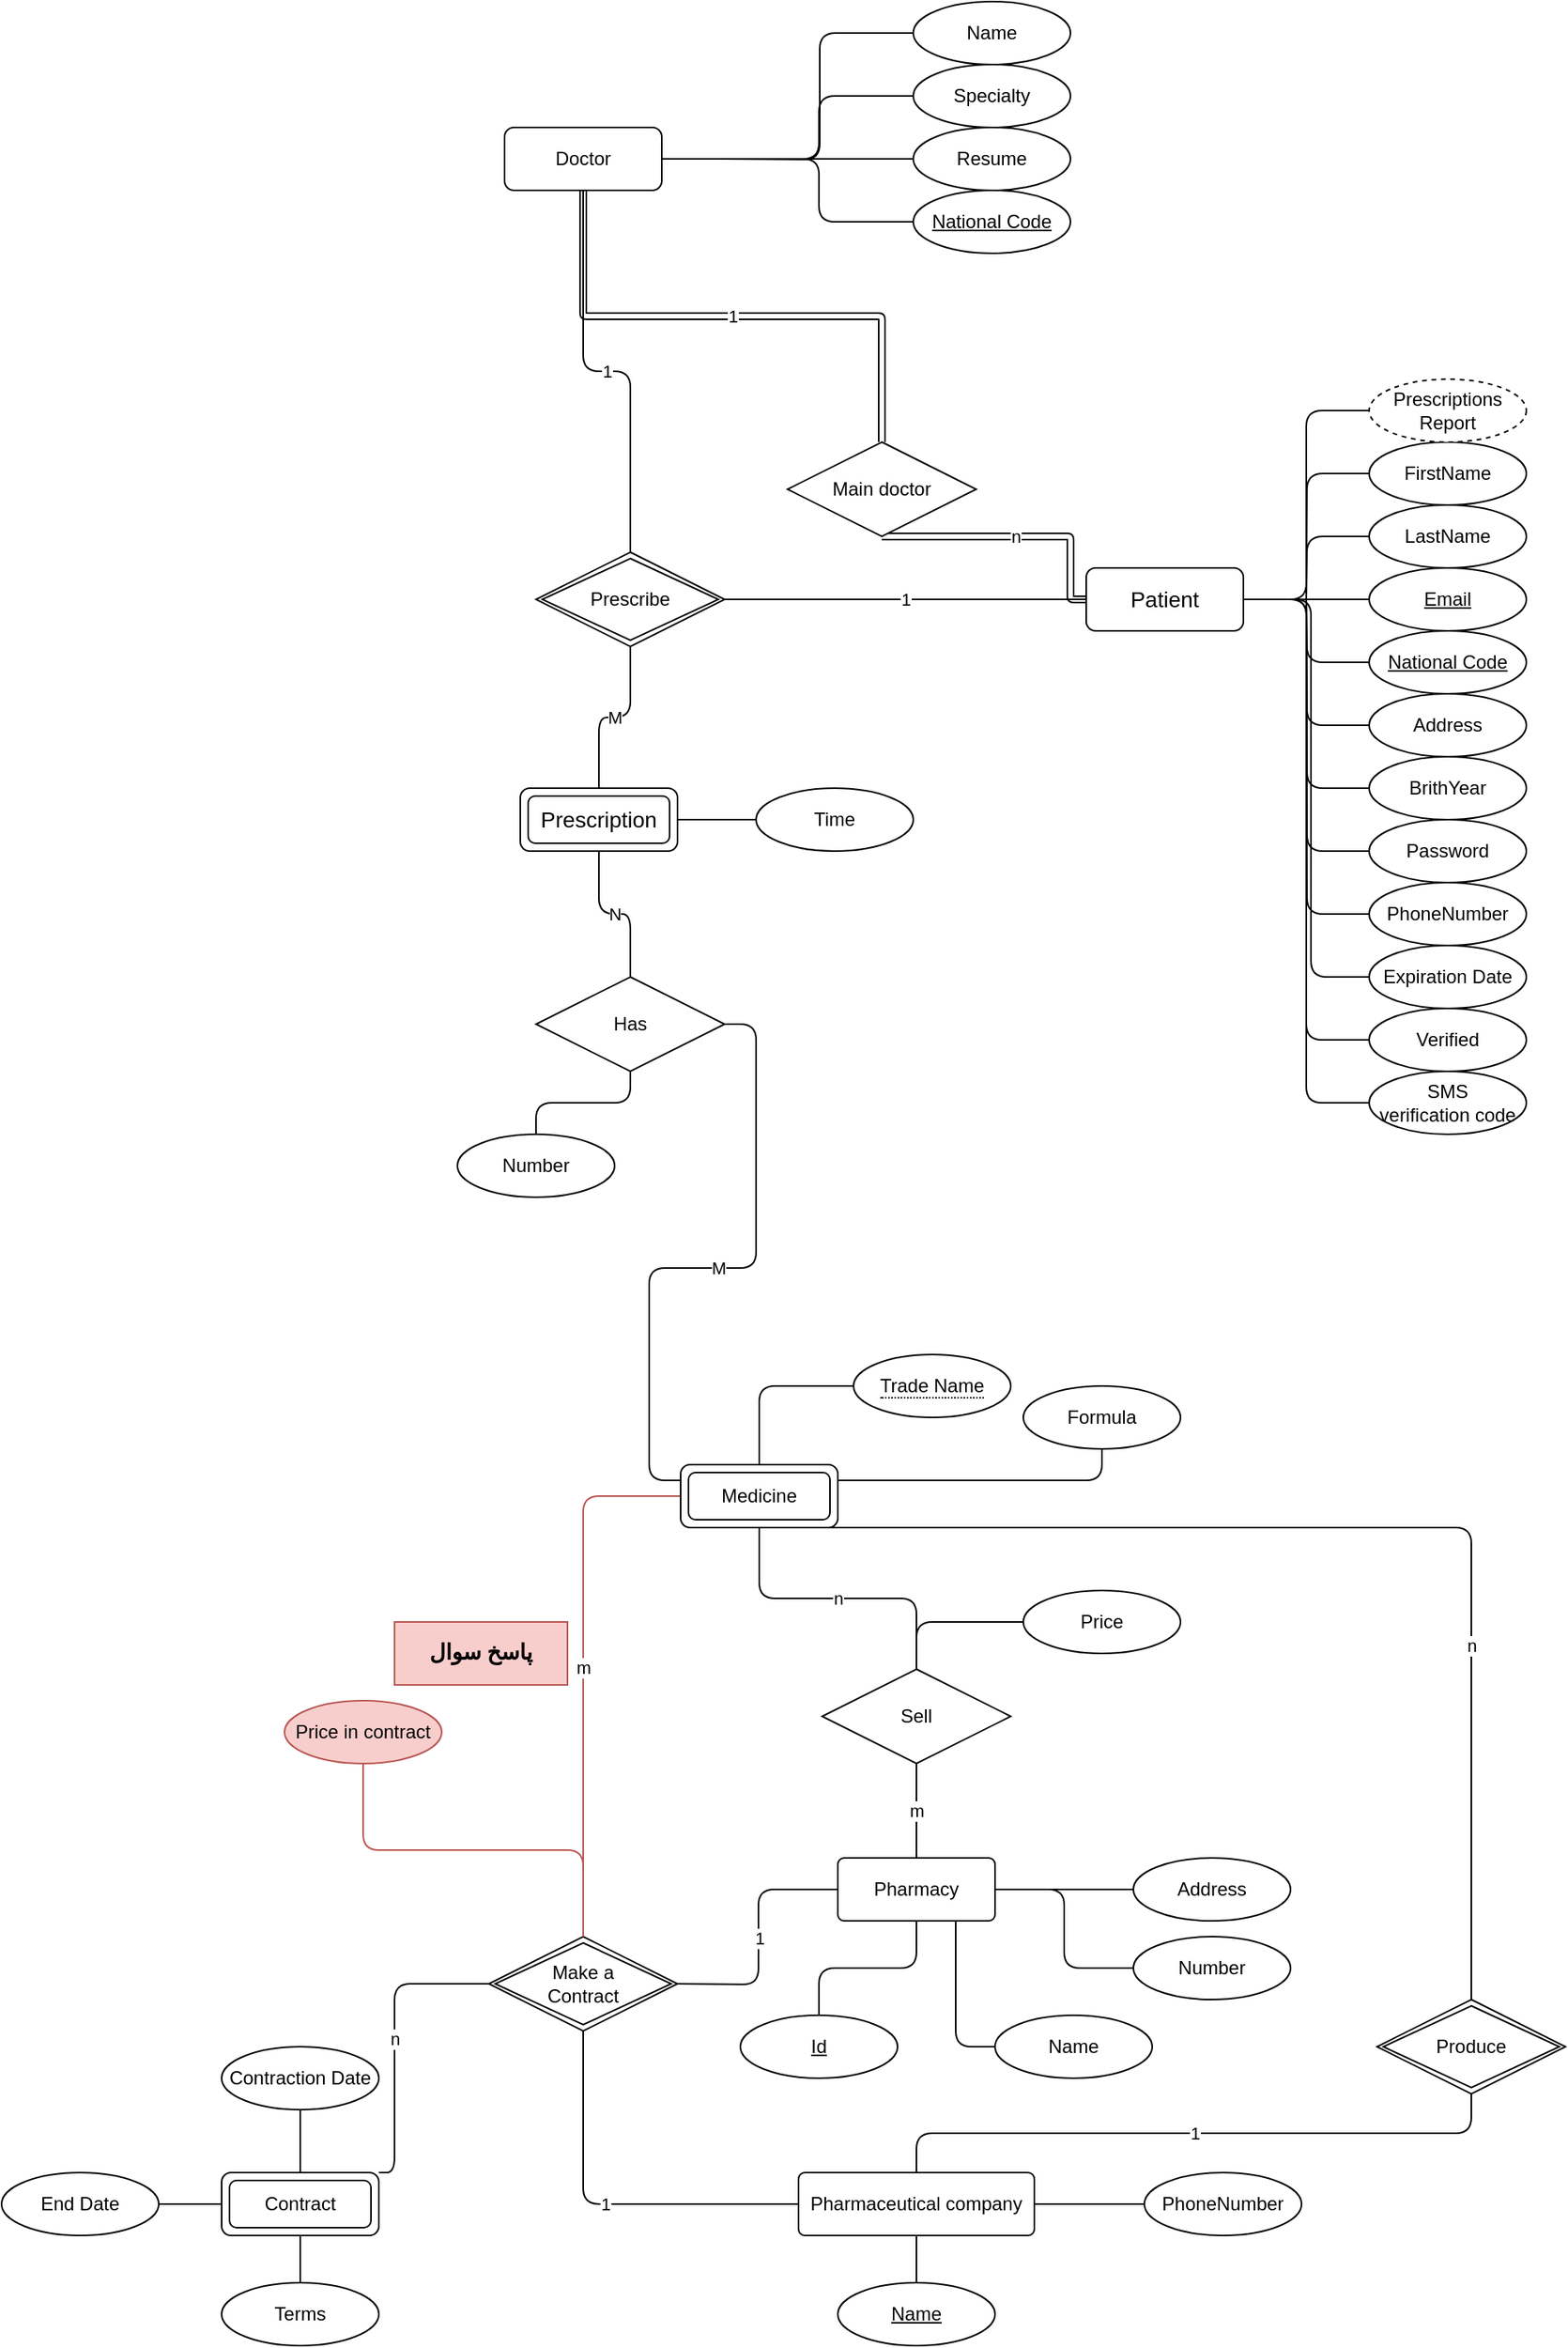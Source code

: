 <mxfile version="13.9.0" type="github">
  <diagram id="3Uqqz-HwGzEVKcPvN1r-" name="Page-1">
    <mxGraphModel dx="1048" dy="1724" grid="1" gridSize="10" guides="1" tooltips="1" connect="1" arrows="1" fold="1" page="1" pageScale="1" pageWidth="850" pageHeight="1100" math="0" shadow="0">
      <root>
        <mxCell id="0" />
        <mxCell id="1" parent="0" />
        <mxCell id="jq598GdiDPPnOHNtVYbr-6" value="1" style="edgeStyle=orthogonalEdgeStyle;rounded=1;orthogonalLoop=1;jettySize=auto;html=1;exitX=0.5;exitY=1;exitDx=0;exitDy=0;entryX=0.5;entryY=0;entryDx=0;entryDy=0;endArrow=none;endFill=0;shape=link;" parent="1" source="hf0el0mzQwPbYzdyHxui-1" target="ugaepD6y6GETPaWi6bnW-48" edge="1">
          <mxGeometry relative="1" as="geometry">
            <mxPoint x="720" y="-290" as="sourcePoint" />
          </mxGeometry>
        </mxCell>
        <mxCell id="jq598GdiDPPnOHNtVYbr-7" value="1" style="edgeStyle=orthogonalEdgeStyle;rounded=1;orthogonalLoop=1;jettySize=auto;html=1;exitX=0.5;exitY=1;exitDx=0;exitDy=0;entryX=0.5;entryY=0;entryDx=0;entryDy=0;endArrow=none;endFill=0;" parent="1" source="hf0el0mzQwPbYzdyHxui-1" target="ugaepD6y6GETPaWi6bnW-89" edge="1">
          <mxGeometry relative="1" as="geometry">
            <mxPoint x="720" y="-290" as="sourcePoint" />
          </mxGeometry>
        </mxCell>
        <mxCell id="jq598GdiDPPnOHNtVYbr-8" style="edgeStyle=orthogonalEdgeStyle;rounded=1;orthogonalLoop=1;jettySize=auto;html=1;exitX=1;exitY=0.5;exitDx=0;exitDy=0;entryX=0;entryY=0.5;entryDx=0;entryDy=0;endArrow=none;endFill=0;" parent="1" target="ugaepD6y6GETPaWi6bnW-36" edge="1">
          <mxGeometry relative="1" as="geometry">
            <mxPoint x="800" y="-350" as="sourcePoint" />
          </mxGeometry>
        </mxCell>
        <mxCell id="jq598GdiDPPnOHNtVYbr-20" style="edgeStyle=orthogonalEdgeStyle;rounded=1;orthogonalLoop=1;jettySize=auto;html=1;exitX=0;exitY=0.5;exitDx=0;exitDy=0;entryX=1;entryY=0.5;entryDx=0;entryDy=0;endArrow=none;endFill=0;" parent="1" source="ugaepD6y6GETPaWi6bnW-9" edge="1">
          <mxGeometry relative="1" as="geometry">
            <mxPoint x="1170" y="-70" as="targetPoint" />
          </mxGeometry>
        </mxCell>
        <mxCell id="ugaepD6y6GETPaWi6bnW-9" value="National Code" style="ellipse;whiteSpace=wrap;html=1;align=center;fontStyle=4;" parent="1" vertex="1">
          <mxGeometry x="1210" y="-50" width="100" height="40" as="geometry" />
        </mxCell>
        <mxCell id="jq598GdiDPPnOHNtVYbr-14" style="edgeStyle=orthogonalEdgeStyle;rounded=1;orthogonalLoop=1;jettySize=auto;html=1;exitX=0;exitY=0.5;exitDx=0;exitDy=0;entryX=1;entryY=0.5;entryDx=0;entryDy=0;endArrow=none;endFill=0;" parent="1" source="ugaepD6y6GETPaWi6bnW-10" edge="1">
          <mxGeometry relative="1" as="geometry">
            <mxPoint x="1170" y="-70" as="targetPoint" />
          </mxGeometry>
        </mxCell>
        <mxCell id="ugaepD6y6GETPaWi6bnW-10" value="FirstName" style="ellipse;whiteSpace=wrap;html=1;align=center;" parent="1" vertex="1">
          <mxGeometry x="1210" y="-170" width="100" height="40" as="geometry" />
        </mxCell>
        <mxCell id="jq598GdiDPPnOHNtVYbr-21" style="edgeStyle=orthogonalEdgeStyle;rounded=1;orthogonalLoop=1;jettySize=auto;html=1;exitX=0;exitY=0.5;exitDx=0;exitDy=0;endArrow=none;endFill=0;" parent="1" source="ugaepD6y6GETPaWi6bnW-11" edge="1">
          <mxGeometry relative="1" as="geometry">
            <mxPoint x="1170" y="-70" as="targetPoint" />
          </mxGeometry>
        </mxCell>
        <mxCell id="ugaepD6y6GETPaWi6bnW-11" value="Address" style="ellipse;whiteSpace=wrap;html=1;align=center;" parent="1" vertex="1">
          <mxGeometry x="1210" y="-10" width="100" height="40" as="geometry" />
        </mxCell>
        <mxCell id="jq598GdiDPPnOHNtVYbr-18" style="edgeStyle=orthogonalEdgeStyle;rounded=1;orthogonalLoop=1;jettySize=auto;html=1;exitX=0;exitY=0.5;exitDx=0;exitDy=0;entryX=1;entryY=0.5;entryDx=0;entryDy=0;endArrow=none;endFill=0;" parent="1" source="U2zwgw2ucsHUfjlkLK7F-1" edge="1">
          <mxGeometry relative="1" as="geometry">
            <mxPoint x="1170" y="-70" as="targetPoint" />
            <mxPoint x="1290" y="-70" as="sourcePoint" />
          </mxGeometry>
        </mxCell>
        <mxCell id="jq598GdiDPPnOHNtVYbr-17" style="edgeStyle=orthogonalEdgeStyle;rounded=1;orthogonalLoop=1;jettySize=auto;html=1;exitX=0;exitY=0.5;exitDx=0;exitDy=0;entryX=1;entryY=0.5;entryDx=0;entryDy=0;endArrow=none;endFill=0;" parent="1" source="ugaepD6y6GETPaWi6bnW-13" edge="1">
          <mxGeometry relative="1" as="geometry">
            <mxPoint x="1170" y="-70" as="targetPoint" />
          </mxGeometry>
        </mxCell>
        <mxCell id="ugaepD6y6GETPaWi6bnW-13" value="LastName" style="ellipse;whiteSpace=wrap;html=1;align=center;" parent="1" vertex="1">
          <mxGeometry x="1210" y="-130" width="100" height="40" as="geometry" />
        </mxCell>
        <mxCell id="jq598GdiDPPnOHNtVYbr-22" style="edgeStyle=orthogonalEdgeStyle;rounded=1;orthogonalLoop=1;jettySize=auto;html=1;exitX=0;exitY=0.5;exitDx=0;exitDy=0;entryX=1;entryY=0.5;entryDx=0;entryDy=0;endArrow=none;endFill=0;" parent="1" source="ugaepD6y6GETPaWi6bnW-14" edge="1">
          <mxGeometry relative="1" as="geometry">
            <mxPoint x="1170" y="-70" as="targetPoint" />
          </mxGeometry>
        </mxCell>
        <mxCell id="ugaepD6y6GETPaWi6bnW-14" value="BrithYear" style="ellipse;whiteSpace=wrap;html=1;align=center;" parent="1" vertex="1">
          <mxGeometry x="1210" y="30" width="100" height="40" as="geometry" />
        </mxCell>
        <mxCell id="jq598GdiDPPnOHNtVYbr-13" style="edgeStyle=orthogonalEdgeStyle;rounded=1;orthogonalLoop=1;jettySize=auto;html=1;exitX=0;exitY=0.5;exitDx=0;exitDy=0;entryX=1;entryY=0.5;entryDx=0;entryDy=0;endArrow=none;endFill=0;" parent="1" source="ugaepD6y6GETPaWi6bnW-35" edge="1">
          <mxGeometry relative="1" as="geometry">
            <mxPoint x="800" y="-350" as="targetPoint" />
            <Array as="points">
              <mxPoint x="860" y="-310" />
              <mxPoint x="860" y="-350" />
            </Array>
          </mxGeometry>
        </mxCell>
        <mxCell id="ugaepD6y6GETPaWi6bnW-35" value="National Code" style="ellipse;whiteSpace=wrap;html=1;align=center;fontStyle=4;" parent="1" vertex="1">
          <mxGeometry x="920" y="-330" width="100" height="40" as="geometry" />
        </mxCell>
        <mxCell id="ugaepD6y6GETPaWi6bnW-36" value="Name" style="ellipse;whiteSpace=wrap;html=1;align=center;" parent="1" vertex="1">
          <mxGeometry x="920" y="-450" width="100" height="40" as="geometry" />
        </mxCell>
        <mxCell id="ugaepD6y6GETPaWi6bnW-38" style="edgeStyle=orthogonalEdgeStyle;rounded=0;orthogonalLoop=1;jettySize=auto;html=1;exitX=0;exitY=0.5;exitDx=0;exitDy=0;entryX=1;entryY=0.5;entryDx=0;entryDy=0;strokeColor=none;" parent="1" source="ugaepD6y6GETPaWi6bnW-39" edge="1">
          <mxGeometry relative="1" as="geometry">
            <mxPoint x="830" y="-320" as="targetPoint" />
          </mxGeometry>
        </mxCell>
        <mxCell id="jq598GdiDPPnOHNtVYbr-10" style="edgeStyle=orthogonalEdgeStyle;rounded=1;orthogonalLoop=1;jettySize=auto;html=1;exitX=0;exitY=0.5;exitDx=0;exitDy=0;entryX=1;entryY=0.5;entryDx=0;entryDy=0;endArrow=none;endFill=0;" parent="1" source="ugaepD6y6GETPaWi6bnW-39" edge="1">
          <mxGeometry relative="1" as="geometry">
            <mxPoint x="800" y="-350" as="targetPoint" />
          </mxGeometry>
        </mxCell>
        <mxCell id="ugaepD6y6GETPaWi6bnW-39" value="Resume" style="ellipse;whiteSpace=wrap;html=1;align=center;" parent="1" vertex="1">
          <mxGeometry x="920" y="-370" width="100" height="40" as="geometry" />
        </mxCell>
        <mxCell id="jq598GdiDPPnOHNtVYbr-12" style="edgeStyle=orthogonalEdgeStyle;rounded=1;orthogonalLoop=1;jettySize=auto;html=1;exitX=0;exitY=0.5;exitDx=0;exitDy=0;entryX=1;entryY=0.5;entryDx=0;entryDy=0;endArrow=none;endFill=0;" parent="1" source="ugaepD6y6GETPaWi6bnW-40" edge="1">
          <mxGeometry relative="1" as="geometry">
            <mxPoint x="800" y="-350" as="targetPoint" />
            <Array as="points">
              <mxPoint x="860" y="-390" />
              <mxPoint x="860" y="-350" />
            </Array>
          </mxGeometry>
        </mxCell>
        <mxCell id="ugaepD6y6GETPaWi6bnW-40" value="Specialty" style="ellipse;whiteSpace=wrap;html=1;align=center;" parent="1" vertex="1">
          <mxGeometry x="920" y="-410" width="100" height="40" as="geometry" />
        </mxCell>
        <mxCell id="jq598GdiDPPnOHNtVYbr-5" value="n" style="edgeStyle=orthogonalEdgeStyle;rounded=1;orthogonalLoop=1;jettySize=auto;html=1;exitX=0.5;exitY=1;exitDx=0;exitDy=0;endArrow=none;endFill=0;entryX=0;entryY=0.5;entryDx=0;entryDy=0;shape=link;" parent="1" source="ugaepD6y6GETPaWi6bnW-48" target="hf0el0mzQwPbYzdyHxui-4" edge="1">
          <mxGeometry relative="1" as="geometry">
            <mxPoint x="1010" y="-70" as="targetPoint" />
            <Array as="points">
              <mxPoint x="1020" y="-110" />
              <mxPoint x="1020" y="-70" />
            </Array>
          </mxGeometry>
        </mxCell>
        <mxCell id="ugaepD6y6GETPaWi6bnW-48" value="Main doctor" style="shape=rhombus;perimeter=rhombusPerimeter;whiteSpace=wrap;html=1;align=center;" parent="1" vertex="1">
          <mxGeometry x="840" y="-170" width="120" height="60" as="geometry" />
        </mxCell>
        <mxCell id="jq598GdiDPPnOHNtVYbr-27" value="M" style="edgeStyle=orthogonalEdgeStyle;rounded=1;orthogonalLoop=1;jettySize=auto;html=1;exitX=1;exitY=0.5;exitDx=0;exitDy=0;entryX=0;entryY=0.25;entryDx=0;entryDy=0;endArrow=none;endFill=0;" parent="1" source="ugaepD6y6GETPaWi6bnW-84" target="5_9MckT21nOwtwx4yxyx-10" edge="1">
          <mxGeometry relative="1" as="geometry">
            <mxPoint x="1342" y="230" as="targetPoint" />
          </mxGeometry>
        </mxCell>
        <mxCell id="HElWgE2D9aKsv8cMoniC-4" style="edgeStyle=orthogonalEdgeStyle;rounded=1;orthogonalLoop=1;jettySize=auto;html=1;exitX=0.5;exitY=1;exitDx=0;exitDy=0;entryX=0.5;entryY=0;entryDx=0;entryDy=0;endArrow=none;endFill=0;" parent="1" source="ugaepD6y6GETPaWi6bnW-84" target="ugaepD6y6GETPaWi6bnW-100" edge="1">
          <mxGeometry relative="1" as="geometry" />
        </mxCell>
        <mxCell id="ugaepD6y6GETPaWi6bnW-84" value="Has" style="shape=rhombus;perimeter=rhombusPerimeter;whiteSpace=wrap;html=1;align=center;" parent="1" vertex="1">
          <mxGeometry x="680" y="170" width="120" height="60" as="geometry" />
        </mxCell>
        <mxCell id="jq598GdiDPPnOHNtVYbr-1" value="M" style="edgeStyle=orthogonalEdgeStyle;rounded=1;orthogonalLoop=1;jettySize=auto;html=1;exitX=0.5;exitY=1;exitDx=0;exitDy=0;entryX=0.5;entryY=0;entryDx=0;entryDy=0;endArrow=none;endFill=0;" parent="1" source="ugaepD6y6GETPaWi6bnW-89" target="TroC2VPjJruafwFXJ5In-9" edge="1">
          <mxGeometry relative="1" as="geometry" />
        </mxCell>
        <mxCell id="jq598GdiDPPnOHNtVYbr-4" value="1" style="edgeStyle=orthogonalEdgeStyle;rounded=1;orthogonalLoop=1;jettySize=auto;html=1;exitX=1;exitY=0.5;exitDx=0;exitDy=0;entryX=0;entryY=0.5;entryDx=0;entryDy=0;endArrow=none;endFill=0;" parent="1" source="ugaepD6y6GETPaWi6bnW-89" target="hf0el0mzQwPbYzdyHxui-4" edge="1">
          <mxGeometry relative="1" as="geometry">
            <mxPoint x="1010" y="-70" as="targetPoint" />
          </mxGeometry>
        </mxCell>
        <mxCell id="ugaepD6y6GETPaWi6bnW-89" value="Prescribe" style="shape=rhombus;double=1;perimeter=rhombusPerimeter;whiteSpace=wrap;html=1;align=center;" parent="1" vertex="1">
          <mxGeometry x="680" y="-100" width="120" height="60" as="geometry" />
        </mxCell>
        <mxCell id="ugaepD6y6GETPaWi6bnW-100" value="Number" style="ellipse;whiteSpace=wrap;html=1;align=center;rounded=1;shadow=0;glass=0;sketch=0;strokeColor=#000000;gradientColor=none;" parent="1" vertex="1">
          <mxGeometry x="630" y="270" width="100" height="40" as="geometry" />
        </mxCell>
        <mxCell id="YTywsoZUvdwquD--0uIc-24" value="n" style="edgeStyle=orthogonalEdgeStyle;rounded=1;orthogonalLoop=1;jettySize=auto;html=1;exitX=1;exitY=0;exitDx=0;exitDy=0;entryX=0;entryY=0.5;entryDx=0;entryDy=0;endArrow=none;endFill=0;strokeColor=#000000;" parent="1" source="YTywsoZUvdwquD--0uIc-2" target="5_9MckT21nOwtwx4yxyx-2" edge="1">
          <mxGeometry relative="1" as="geometry">
            <mxPoint x="710" y="840" as="targetPoint" />
            <Array as="points">
              <mxPoint x="590" y="930" />
              <mxPoint x="590" y="810" />
            </Array>
          </mxGeometry>
        </mxCell>
        <mxCell id="YTywsoZUvdwquD--0uIc-2" value="Contract" style="shape=ext;margin=3;double=1;whiteSpace=wrap;html=1;align=center;rounded=1;" parent="1" vertex="1">
          <mxGeometry x="480" y="930" width="100" height="40" as="geometry" />
        </mxCell>
        <mxCell id="YTywsoZUvdwquD--0uIc-4" value="" style="edgeStyle=orthogonalEdgeStyle;rounded=0;orthogonalLoop=1;jettySize=auto;html=1;endArrow=none;endFill=0;" parent="1" source="YTywsoZUvdwquD--0uIc-3" target="YTywsoZUvdwquD--0uIc-2" edge="1">
          <mxGeometry relative="1" as="geometry" />
        </mxCell>
        <mxCell id="YTywsoZUvdwquD--0uIc-3" value="Contraction Date" style="ellipse;whiteSpace=wrap;html=1;align=center;" parent="1" vertex="1">
          <mxGeometry x="480" y="850" width="100" height="40" as="geometry" />
        </mxCell>
        <mxCell id="YTywsoZUvdwquD--0uIc-6" value="" style="edgeStyle=orthogonalEdgeStyle;rounded=0;orthogonalLoop=1;jettySize=auto;html=1;endArrow=none;endFill=0;" parent="1" source="YTywsoZUvdwquD--0uIc-5" target="YTywsoZUvdwquD--0uIc-2" edge="1">
          <mxGeometry relative="1" as="geometry" />
        </mxCell>
        <mxCell id="YTywsoZUvdwquD--0uIc-5" value="&lt;div&gt;End Date&lt;/div&gt;" style="ellipse;whiteSpace=wrap;html=1;align=center;" parent="1" vertex="1">
          <mxGeometry x="340" y="930" width="100" height="40" as="geometry" />
        </mxCell>
        <mxCell id="YTywsoZUvdwquD--0uIc-9" value="" style="edgeStyle=orthogonalEdgeStyle;rounded=0;orthogonalLoop=1;jettySize=auto;html=1;endArrow=none;endFill=0;" parent="1" source="YTywsoZUvdwquD--0uIc-7" target="YTywsoZUvdwquD--0uIc-2" edge="1">
          <mxGeometry relative="1" as="geometry" />
        </mxCell>
        <mxCell id="YTywsoZUvdwquD--0uIc-7" value="Terms" style="ellipse;whiteSpace=wrap;html=1;align=center;" parent="1" vertex="1">
          <mxGeometry x="480" y="1000" width="100" height="40" as="geometry" />
        </mxCell>
        <mxCell id="YTywsoZUvdwquD--0uIc-18" value="1" style="edgeStyle=orthogonalEdgeStyle;rounded=1;orthogonalLoop=1;jettySize=auto;html=1;endArrow=none;endFill=0;entryX=0.5;entryY=1;entryDx=0;entryDy=0;" parent="1" source="YTywsoZUvdwquD--0uIc-10" target="5_9MckT21nOwtwx4yxyx-2" edge="1">
          <mxGeometry relative="1" as="geometry">
            <mxPoint x="750" y="950" as="targetPoint" />
          </mxGeometry>
        </mxCell>
        <mxCell id="YTywsoZUvdwquD--0uIc-10" value="Pharmaceutical company" style="rounded=1;arcSize=10;whiteSpace=wrap;html=1;align=center;" parent="1" vertex="1">
          <mxGeometry x="847" y="930" width="150" height="40" as="geometry" />
        </mxCell>
        <mxCell id="YTywsoZUvdwquD--0uIc-13" value="" style="edgeStyle=orthogonalEdgeStyle;rounded=0;orthogonalLoop=1;jettySize=auto;html=1;endArrow=none;endFill=0;" parent="1" source="YTywsoZUvdwquD--0uIc-11" target="YTywsoZUvdwquD--0uIc-10" edge="1">
          <mxGeometry relative="1" as="geometry" />
        </mxCell>
        <mxCell id="YTywsoZUvdwquD--0uIc-11" value="Name" style="ellipse;whiteSpace=wrap;html=1;align=center;fontStyle=4;" parent="1" vertex="1">
          <mxGeometry x="872" y="1000" width="100" height="40" as="geometry" />
        </mxCell>
        <mxCell id="YTywsoZUvdwquD--0uIc-15" value="" style="edgeStyle=orthogonalEdgeStyle;rounded=0;orthogonalLoop=1;jettySize=auto;html=1;endArrow=none;endFill=0;" parent="1" source="YTywsoZUvdwquD--0uIc-14" target="YTywsoZUvdwquD--0uIc-10" edge="1">
          <mxGeometry relative="1" as="geometry" />
        </mxCell>
        <mxCell id="YTywsoZUvdwquD--0uIc-14" value="PhoneNumber" style="ellipse;whiteSpace=wrap;html=1;align=center;" parent="1" vertex="1">
          <mxGeometry x="1067" y="930" width="100" height="40" as="geometry" />
        </mxCell>
        <mxCell id="YTywsoZUvdwquD--0uIc-22" value="Pharmacy" style="rounded=1;arcSize=10;whiteSpace=wrap;html=1;align=center;" parent="1" vertex="1">
          <mxGeometry x="872" y="730" width="100" height="40" as="geometry" />
        </mxCell>
        <mxCell id="YTywsoZUvdwquD--0uIc-26" value="1" style="edgeStyle=orthogonalEdgeStyle;rounded=1;orthogonalLoop=1;jettySize=auto;html=1;exitX=1;exitY=0.5;exitDx=0;exitDy=0;entryX=0;entryY=0.5;entryDx=0;entryDy=0;endArrow=none;endFill=0;strokeColor=#000000;" parent="1" target="YTywsoZUvdwquD--0uIc-22" edge="1">
          <mxGeometry relative="1" as="geometry">
            <mxPoint x="770" y="810" as="sourcePoint" />
          </mxGeometry>
        </mxCell>
        <mxCell id="YTywsoZUvdwquD--0uIc-28" value="" style="edgeStyle=orthogonalEdgeStyle;rounded=1;orthogonalLoop=1;jettySize=auto;html=1;endArrow=none;endFill=0;strokeColor=#000000;" parent="1" source="YTywsoZUvdwquD--0uIc-27" target="YTywsoZUvdwquD--0uIc-22" edge="1">
          <mxGeometry relative="1" as="geometry" />
        </mxCell>
        <mxCell id="YTywsoZUvdwquD--0uIc-27" value="Id" style="ellipse;whiteSpace=wrap;html=1;align=center;fontStyle=4;" parent="1" vertex="1">
          <mxGeometry x="810" y="830" width="100" height="40" as="geometry" />
        </mxCell>
        <mxCell id="YTywsoZUvdwquD--0uIc-33" style="edgeStyle=orthogonalEdgeStyle;rounded=1;orthogonalLoop=1;jettySize=auto;html=1;exitX=0;exitY=0.5;exitDx=0;exitDy=0;entryX=0.75;entryY=1;entryDx=0;entryDy=0;endArrow=none;endFill=0;strokeColor=#000000;" parent="1" source="YTywsoZUvdwquD--0uIc-29" target="YTywsoZUvdwquD--0uIc-22" edge="1">
          <mxGeometry relative="1" as="geometry" />
        </mxCell>
        <mxCell id="YTywsoZUvdwquD--0uIc-29" value="Name" style="ellipse;whiteSpace=wrap;html=1;align=center;" parent="1" vertex="1">
          <mxGeometry x="972" y="830" width="100" height="40" as="geometry" />
        </mxCell>
        <mxCell id="YTywsoZUvdwquD--0uIc-35" value="" style="edgeStyle=orthogonalEdgeStyle;rounded=1;orthogonalLoop=1;jettySize=auto;html=1;endArrow=none;endFill=0;strokeColor=#000000;" parent="1" source="YTywsoZUvdwquD--0uIc-34" target="YTywsoZUvdwquD--0uIc-22" edge="1">
          <mxGeometry relative="1" as="geometry" />
        </mxCell>
        <mxCell id="YTywsoZUvdwquD--0uIc-34" value="Address" style="ellipse;whiteSpace=wrap;html=1;align=center;" parent="1" vertex="1">
          <mxGeometry x="1060" y="730" width="100" height="40" as="geometry" />
        </mxCell>
        <mxCell id="YTywsoZUvdwquD--0uIc-38" style="edgeStyle=orthogonalEdgeStyle;rounded=1;orthogonalLoop=1;jettySize=auto;html=1;exitX=0;exitY=0.5;exitDx=0;exitDy=0;entryX=1;entryY=0.5;entryDx=0;entryDy=0;endArrow=none;endFill=0;strokeColor=#000000;" parent="1" source="YTywsoZUvdwquD--0uIc-36" target="YTywsoZUvdwquD--0uIc-22" edge="1">
          <mxGeometry relative="1" as="geometry" />
        </mxCell>
        <mxCell id="YTywsoZUvdwquD--0uIc-36" value="Number" style="ellipse;whiteSpace=wrap;html=1;align=center;" parent="1" vertex="1">
          <mxGeometry x="1060" y="780" width="100" height="40" as="geometry" />
        </mxCell>
        <mxCell id="jq598GdiDPPnOHNtVYbr-24" style="edgeStyle=orthogonalEdgeStyle;rounded=1;orthogonalLoop=1;jettySize=auto;html=1;exitX=0;exitY=0.5;exitDx=0;exitDy=0;entryX=1;entryY=0.5;entryDx=0;entryDy=0;endArrow=none;endFill=0;" parent="1" source="TroC2VPjJruafwFXJ5In-1" edge="1">
          <mxGeometry relative="1" as="geometry">
            <mxPoint x="1170" y="-70" as="targetPoint" />
          </mxGeometry>
        </mxCell>
        <mxCell id="TroC2VPjJruafwFXJ5In-1" value="Password" style="ellipse;whiteSpace=wrap;html=1;align=center;" parent="1" vertex="1">
          <mxGeometry x="1210" y="70" width="100" height="40" as="geometry" />
        </mxCell>
        <mxCell id="jq598GdiDPPnOHNtVYbr-26" style="edgeStyle=orthogonalEdgeStyle;rounded=1;orthogonalLoop=1;jettySize=auto;html=1;exitX=0;exitY=0.5;exitDx=0;exitDy=0;entryX=1;entryY=0.5;entryDx=0;entryDy=0;endArrow=none;endFill=0;" parent="1" source="TroC2VPjJruafwFXJ5In-2" edge="1">
          <mxGeometry relative="1" as="geometry">
            <mxPoint x="1170" y="-70" as="targetPoint" />
          </mxGeometry>
        </mxCell>
        <mxCell id="TroC2VPjJruafwFXJ5In-2" value="PhoneNumber" style="ellipse;whiteSpace=wrap;html=1;align=center;" parent="1" vertex="1">
          <mxGeometry x="1210" y="110" width="100" height="40" as="geometry" />
        </mxCell>
        <mxCell id="jq598GdiDPPnOHNtVYbr-2" value="N" style="edgeStyle=orthogonalEdgeStyle;rounded=1;orthogonalLoop=1;jettySize=auto;html=1;exitX=0.5;exitY=1;exitDx=0;exitDy=0;entryX=0.5;entryY=0;entryDx=0;entryDy=0;endArrow=none;endFill=0;" parent="1" source="TroC2VPjJruafwFXJ5In-9" target="ugaepD6y6GETPaWi6bnW-84" edge="1">
          <mxGeometry relative="1" as="geometry" />
        </mxCell>
        <mxCell id="HElWgE2D9aKsv8cMoniC-3" style="edgeStyle=orthogonalEdgeStyle;rounded=1;orthogonalLoop=1;jettySize=auto;html=1;exitX=1;exitY=0.5;exitDx=0;exitDy=0;entryX=0;entryY=0.5;entryDx=0;entryDy=0;endArrow=none;endFill=0;" parent="1" source="TroC2VPjJruafwFXJ5In-9" target="HElWgE2D9aKsv8cMoniC-2" edge="1">
          <mxGeometry relative="1" as="geometry" />
        </mxCell>
        <mxCell id="TroC2VPjJruafwFXJ5In-9" value="&lt;span style=&quot;font-size: 14px&quot;&gt;Prescription&lt;/span&gt;" style="shape=ext;margin=3;double=1;whiteSpace=wrap;html=1;align=center;rounded=1;" parent="1" vertex="1">
          <mxGeometry x="670" y="50" width="100" height="40" as="geometry" />
        </mxCell>
        <mxCell id="5_9MckT21nOwtwx4yxyx-2" value="Make a&lt;br&gt;Contract" style="shape=rhombus;double=1;perimeter=rhombusPerimeter;whiteSpace=wrap;html=1;align=center;" parent="1" vertex="1">
          <mxGeometry x="650" y="780" width="120" height="60" as="geometry" />
        </mxCell>
        <mxCell id="5_9MckT21nOwtwx4yxyx-7" style="edgeStyle=orthogonalEdgeStyle;rounded=1;orthogonalLoop=1;jettySize=auto;html=1;exitX=1;exitY=0.5;exitDx=0;exitDy=0;entryX=0.5;entryY=0;entryDx=0;entryDy=0;endArrow=none;endFill=0;" parent="1" source="5_9MckT21nOwtwx4yxyx-10" target="5_9MckT21nOwtwx4yxyx-17" edge="1">
          <mxGeometry relative="1" as="geometry">
            <mxPoint x="972" y="530" as="sourcePoint" />
            <mxPoint x="1290" y="820" as="targetPoint" />
            <Array as="points">
              <mxPoint x="810" y="520" />
              <mxPoint x="1275" y="520" />
            </Array>
          </mxGeometry>
        </mxCell>
        <mxCell id="5_9MckT21nOwtwx4yxyx-9" value="n" style="edgeLabel;html=1;align=center;verticalAlign=middle;resizable=0;points=[];" parent="5_9MckT21nOwtwx4yxyx-7" vertex="1" connectable="0">
          <mxGeometry x="0.469" relative="1" as="geometry">
            <mxPoint as="offset" />
          </mxGeometry>
        </mxCell>
        <mxCell id="5_9MckT21nOwtwx4yxyx-13" style="edgeStyle=orthogonalEdgeStyle;rounded=1;orthogonalLoop=1;jettySize=auto;html=1;exitX=0.5;exitY=1;exitDx=0;exitDy=0;entryX=1;entryY=0.25;entryDx=0;entryDy=0;endArrow=none;endFill=0;" parent="1" source="5_9MckT21nOwtwx4yxyx-5" target="5_9MckT21nOwtwx4yxyx-10" edge="1">
          <mxGeometry relative="1" as="geometry">
            <Array as="points">
              <mxPoint x="1040" y="490" />
            </Array>
          </mxGeometry>
        </mxCell>
        <mxCell id="5_9MckT21nOwtwx4yxyx-5" value="Formula" style="ellipse;whiteSpace=wrap;html=1;align=center;" parent="1" vertex="1">
          <mxGeometry x="990" y="430" width="100" height="40" as="geometry" />
        </mxCell>
        <mxCell id="5_9MckT21nOwtwx4yxyx-8" value="1" style="edgeStyle=orthogonalEdgeStyle;rounded=1;orthogonalLoop=1;jettySize=auto;html=1;exitX=0.5;exitY=1;exitDx=0;exitDy=0;entryX=0.5;entryY=0;entryDx=0;entryDy=0;endArrow=none;endFill=0;" parent="1" source="5_9MckT21nOwtwx4yxyx-17" target="YTywsoZUvdwquD--0uIc-10" edge="1">
          <mxGeometry relative="1" as="geometry">
            <mxPoint x="1290" y="880" as="sourcePoint" />
          </mxGeometry>
        </mxCell>
        <mxCell id="Ek0SnvHR_Yah36xl0WGV-1" value="m" style="edgeStyle=orthogonalEdgeStyle;rounded=1;orthogonalLoop=1;jettySize=auto;html=1;exitX=0;exitY=0.5;exitDx=0;exitDy=0;entryX=0.5;entryY=0;entryDx=0;entryDy=0;endArrow=none;endFill=0;fillColor=#f8cecc;strokeColor=#b85450;" edge="1" parent="1" source="5_9MckT21nOwtwx4yxyx-10" target="5_9MckT21nOwtwx4yxyx-2">
          <mxGeometry relative="1" as="geometry" />
        </mxCell>
        <mxCell id="5_9MckT21nOwtwx4yxyx-10" value="Medicine" style="shape=ext;margin=3;double=1;whiteSpace=wrap;html=1;align=center;rounded=1;" parent="1" vertex="1">
          <mxGeometry x="772" y="480" width="100" height="40" as="geometry" />
        </mxCell>
        <mxCell id="5_9MckT21nOwtwx4yxyx-12" style="edgeStyle=orthogonalEdgeStyle;rounded=1;orthogonalLoop=1;jettySize=auto;html=1;exitX=0;exitY=0.5;exitDx=0;exitDy=0;entryX=0.5;entryY=0;entryDx=0;entryDy=0;endArrow=none;endFill=0;" parent="1" source="5_9MckT21nOwtwx4yxyx-11" target="5_9MckT21nOwtwx4yxyx-10" edge="1">
          <mxGeometry relative="1" as="geometry" />
        </mxCell>
        <mxCell id="5_9MckT21nOwtwx4yxyx-11" value="&lt;span style=&quot;border-bottom: 1px dotted&quot;&gt;Trade Name&lt;br&gt;&lt;/span&gt;" style="ellipse;whiteSpace=wrap;html=1;align=center;" parent="1" vertex="1">
          <mxGeometry x="882" y="410" width="100" height="40" as="geometry" />
        </mxCell>
        <mxCell id="5_9MckT21nOwtwx4yxyx-15" value="m" style="edgeStyle=orthogonalEdgeStyle;rounded=1;orthogonalLoop=1;jettySize=auto;html=1;endArrow=none;endFill=0;" parent="1" source="5_9MckT21nOwtwx4yxyx-14" target="YTywsoZUvdwquD--0uIc-22" edge="1">
          <mxGeometry relative="1" as="geometry" />
        </mxCell>
        <mxCell id="5_9MckT21nOwtwx4yxyx-16" value="n" style="edgeStyle=orthogonalEdgeStyle;rounded=1;orthogonalLoop=1;jettySize=auto;html=1;endArrow=none;endFill=0;" parent="1" source="5_9MckT21nOwtwx4yxyx-14" target="5_9MckT21nOwtwx4yxyx-10" edge="1">
          <mxGeometry relative="1" as="geometry" />
        </mxCell>
        <mxCell id="5_9MckT21nOwtwx4yxyx-14" value="Sell" style="shape=rhombus;perimeter=rhombusPerimeter;whiteSpace=wrap;html=1;align=center;" parent="1" vertex="1">
          <mxGeometry x="862" y="610" width="120" height="60" as="geometry" />
        </mxCell>
        <mxCell id="5_9MckT21nOwtwx4yxyx-17" value="Produce" style="shape=rhombus;double=1;perimeter=rhombusPerimeter;whiteSpace=wrap;html=1;align=center;" parent="1" vertex="1">
          <mxGeometry x="1215" y="820" width="120" height="60" as="geometry" />
        </mxCell>
        <mxCell id="5_9MckT21nOwtwx4yxyx-19" value="" style="edgeStyle=orthogonalEdgeStyle;rounded=1;orthogonalLoop=1;jettySize=auto;html=1;endArrow=none;endFill=0;" parent="1" source="5_9MckT21nOwtwx4yxyx-18" target="5_9MckT21nOwtwx4yxyx-14" edge="1">
          <mxGeometry relative="1" as="geometry" />
        </mxCell>
        <mxCell id="5_9MckT21nOwtwx4yxyx-18" value="Price" style="ellipse;whiteSpace=wrap;html=1;align=center;" parent="1" vertex="1">
          <mxGeometry x="990" y="560" width="100" height="40" as="geometry" />
        </mxCell>
        <mxCell id="HElWgE2D9aKsv8cMoniC-2" value="Time" style="ellipse;whiteSpace=wrap;html=1;align=center;" parent="1" vertex="1">
          <mxGeometry x="820" y="50" width="100" height="40" as="geometry" />
        </mxCell>
        <mxCell id="hf0el0mzQwPbYzdyHxui-3" style="edgeStyle=orthogonalEdgeStyle;rounded=0;orthogonalLoop=1;jettySize=auto;html=1;endArrow=none;endFill=0;" parent="1" source="hf0el0mzQwPbYzdyHxui-1" edge="1">
          <mxGeometry relative="1" as="geometry">
            <mxPoint x="800" y="-350" as="targetPoint" />
          </mxGeometry>
        </mxCell>
        <mxCell id="hf0el0mzQwPbYzdyHxui-1" value="Doctor" style="whiteSpace=wrap;html=1;align=center;rounded=1;" parent="1" vertex="1">
          <mxGeometry x="660" y="-370" width="100" height="40" as="geometry" />
        </mxCell>
        <mxCell id="hf0el0mzQwPbYzdyHxui-5" style="edgeStyle=orthogonalEdgeStyle;rounded=0;orthogonalLoop=1;jettySize=auto;html=1;endArrow=none;endFill=0;" parent="1" source="hf0el0mzQwPbYzdyHxui-4" edge="1">
          <mxGeometry relative="1" as="geometry">
            <mxPoint x="1170" y="-70" as="targetPoint" />
          </mxGeometry>
        </mxCell>
        <mxCell id="hf0el0mzQwPbYzdyHxui-4" value="&lt;span style=&quot;font-size: 14px&quot;&gt;Patient&lt;/span&gt;" style="whiteSpace=wrap;html=1;align=center;rounded=1;" parent="1" vertex="1">
          <mxGeometry x="1030" y="-90" width="100" height="40" as="geometry" />
        </mxCell>
        <mxCell id="U2zwgw2ucsHUfjlkLK7F-1" value="Email" style="ellipse;whiteSpace=wrap;html=1;align=center;fontStyle=4;" parent="1" vertex="1">
          <mxGeometry x="1210" y="-90" width="100" height="40" as="geometry" />
        </mxCell>
        <mxCell id="U2zwgw2ucsHUfjlkLK7F-4" style="edgeStyle=orthogonalEdgeStyle;rounded=1;orthogonalLoop=1;jettySize=auto;html=1;exitX=0;exitY=0.5;exitDx=0;exitDy=0;entryX=1;entryY=0.5;entryDx=0;entryDy=0;endArrow=none;endFill=0;" parent="1" source="U2zwgw2ucsHUfjlkLK7F-2" target="hf0el0mzQwPbYzdyHxui-4" edge="1">
          <mxGeometry relative="1" as="geometry">
            <Array as="points">
              <mxPoint x="1170" y="-190" />
              <mxPoint x="1170" y="-70" />
            </Array>
          </mxGeometry>
        </mxCell>
        <mxCell id="U2zwgw2ucsHUfjlkLK7F-2" value="&lt;span&gt;Prescriptions&lt;br&gt;Report&lt;/span&gt;" style="ellipse;whiteSpace=wrap;html=1;align=center;dashed=1;" parent="1" vertex="1">
          <mxGeometry x="1210" y="-210" width="100" height="40" as="geometry" />
        </mxCell>
        <mxCell id="GkWO1en21YkBrGraY5hr-9" style="edgeStyle=orthogonalEdgeStyle;rounded=1;orthogonalLoop=1;jettySize=auto;html=1;entryX=1;entryY=0.5;entryDx=0;entryDy=0;endArrow=none;endFill=0;" parent="1" source="GkWO1en21YkBrGraY5hr-4" target="hf0el0mzQwPbYzdyHxui-4" edge="1">
          <mxGeometry relative="1" as="geometry" />
        </mxCell>
        <mxCell id="GkWO1en21YkBrGraY5hr-4" value="SMS&lt;br&gt;verification code" style="ellipse;whiteSpace=wrap;html=1;align=center;" parent="1" vertex="1">
          <mxGeometry x="1210" y="230" width="100" height="40" as="geometry" />
        </mxCell>
        <mxCell id="GkWO1en21YkBrGraY5hr-8" style="edgeStyle=orthogonalEdgeStyle;rounded=1;orthogonalLoop=1;jettySize=auto;html=1;exitX=0;exitY=0.5;exitDx=0;exitDy=0;entryX=1;entryY=0.5;entryDx=0;entryDy=0;endArrow=none;endFill=0;" parent="1" source="GkWO1en21YkBrGraY5hr-5" target="hf0el0mzQwPbYzdyHxui-4" edge="1">
          <mxGeometry relative="1" as="geometry" />
        </mxCell>
        <mxCell id="GkWO1en21YkBrGraY5hr-5" value="Verified" style="ellipse;whiteSpace=wrap;html=1;align=center;" parent="1" vertex="1">
          <mxGeometry x="1210" y="190" width="100" height="40" as="geometry" />
        </mxCell>
        <mxCell id="GkWO1en21YkBrGraY5hr-7" style="edgeStyle=orthogonalEdgeStyle;rounded=1;orthogonalLoop=1;jettySize=auto;html=1;entryX=1;entryY=0.5;entryDx=0;entryDy=0;endArrow=none;endFill=0;" parent="1" source="GkWO1en21YkBrGraY5hr-6" target="hf0el0mzQwPbYzdyHxui-4" edge="1">
          <mxGeometry relative="1" as="geometry">
            <Array as="points">
              <mxPoint x="1173" y="170" />
              <mxPoint x="1173" y="-70" />
            </Array>
          </mxGeometry>
        </mxCell>
        <mxCell id="GkWO1en21YkBrGraY5hr-6" value="Expiration Date" style="ellipse;whiteSpace=wrap;html=1;align=center;" parent="1" vertex="1">
          <mxGeometry x="1210" y="150" width="100" height="40" as="geometry" />
        </mxCell>
        <mxCell id="Ek0SnvHR_Yah36xl0WGV-4" style="edgeStyle=orthogonalEdgeStyle;rounded=1;orthogonalLoop=1;jettySize=auto;html=1;exitX=0.5;exitY=1;exitDx=0;exitDy=0;entryX=0.5;entryY=0;entryDx=0;entryDy=0;endArrow=none;endFill=0;fillColor=#f8cecc;strokeColor=#b85450;" edge="1" parent="1" source="Ek0SnvHR_Yah36xl0WGV-3" target="5_9MckT21nOwtwx4yxyx-2">
          <mxGeometry relative="1" as="geometry" />
        </mxCell>
        <mxCell id="Ek0SnvHR_Yah36xl0WGV-3" value="Price in contract" style="ellipse;whiteSpace=wrap;html=1;align=center;fillColor=#f8cecc;strokeColor=#b85450;" vertex="1" parent="1">
          <mxGeometry x="520" y="630" width="100" height="40" as="geometry" />
        </mxCell>
        <mxCell id="Ek0SnvHR_Yah36xl0WGV-5" value="&lt;font size=&quot;1&quot;&gt;&lt;b&gt;&lt;font style=&quot;font-size: 14px&quot; face=&quot;B Zar&quot;&gt;پاسخ سوال&lt;/font&gt;&lt;/b&gt;&lt;/font&gt;" style="text;html=1;strokeColor=#b85450;fillColor=#f8cecc;align=center;verticalAlign=middle;whiteSpace=wrap;rounded=0;" vertex="1" parent="1">
          <mxGeometry x="590" y="580" width="110" height="40" as="geometry" />
        </mxCell>
      </root>
    </mxGraphModel>
  </diagram>
</mxfile>
